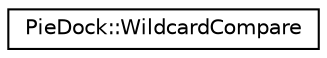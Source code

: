 digraph "Graphical Class Hierarchy"
{
  edge [fontname="Helvetica",fontsize="10",labelfontname="Helvetica",labelfontsize="10"];
  node [fontname="Helvetica",fontsize="10",shape=record];
  rankdir="LR";
  Node1 [label="PieDock::WildcardCompare",height=0.2,width=0.4,color="black", fillcolor="white", style="filled",URL="$classPieDock_1_1WildcardCompare.html"];
}
